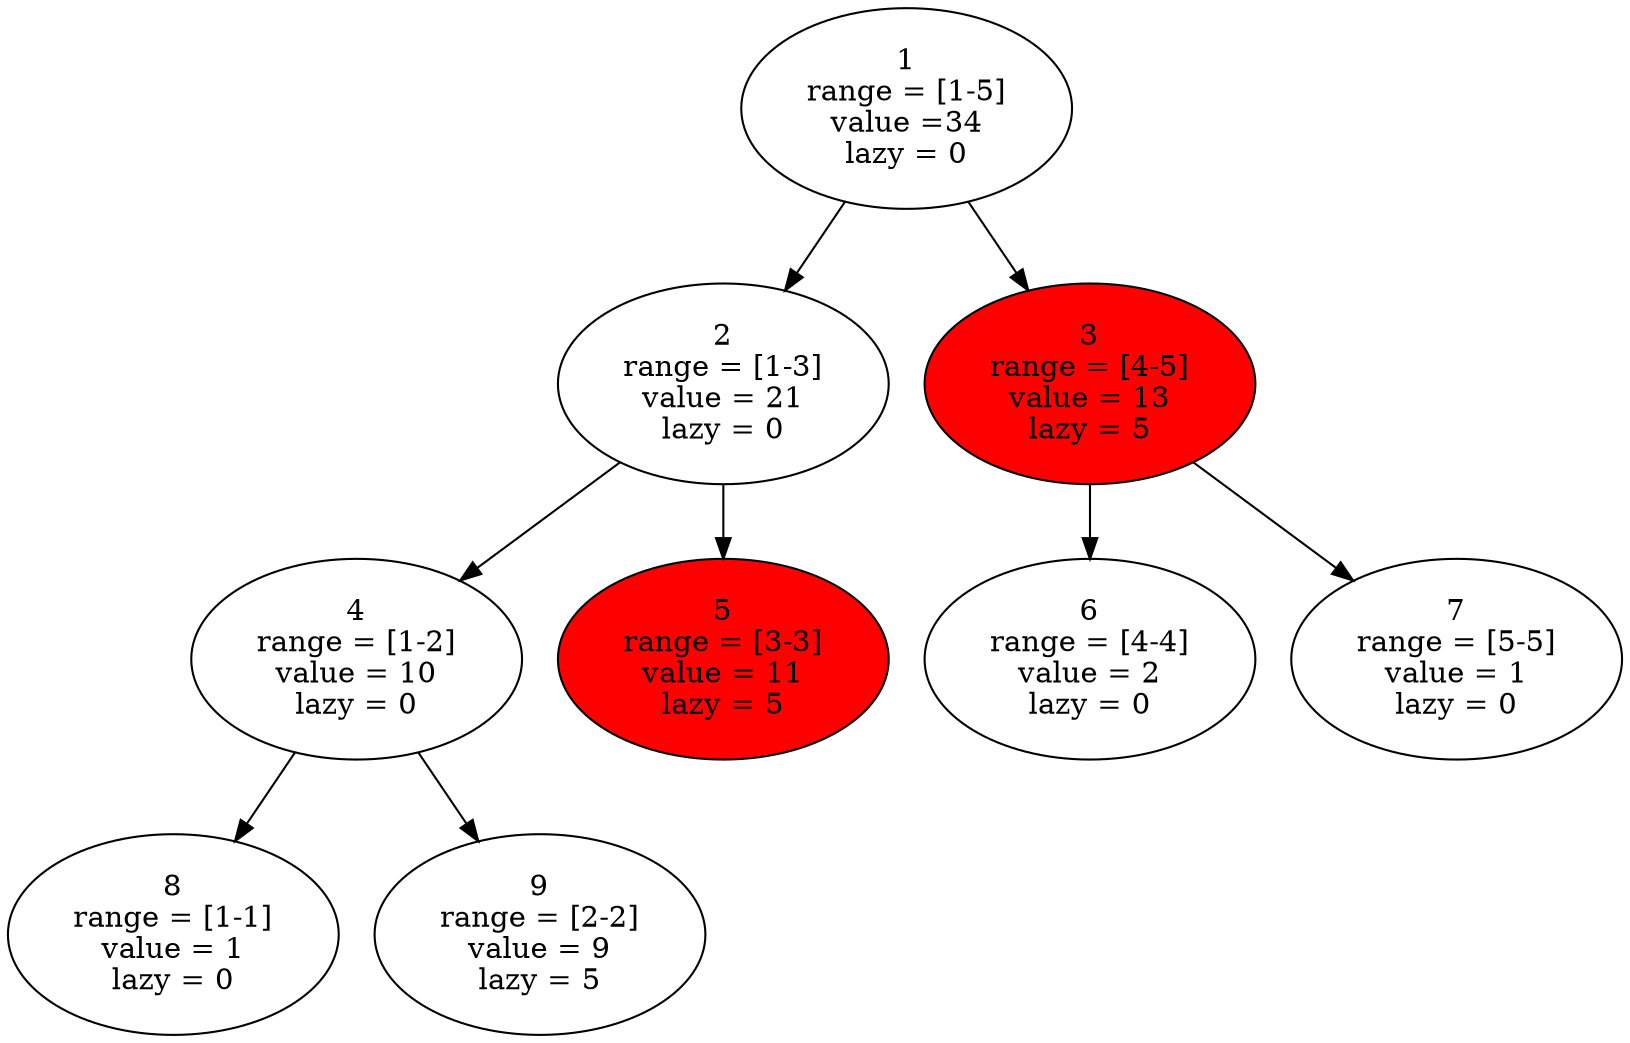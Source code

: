 digraph G {
    rankdir=TB;
    
    {
        // 1, 4, 6, 2, 1
        // 1, 9, 11, 7, 6
        
        1 [label="1\nrange = [1-5]\nvalue =34\nlazy = 0"]
        2 [label="2\nrange = [1-3]\nvalue = 21\nlazy = 0"]
        3 [label="3\nrange = [4-5]\nvalue = 13\nlazy = 5" style=filled fillcolor=red]
        4 [label="4\nrange = [1-2]\nvalue = 10\nlazy = 0"]
        5 [label="5\nrange = [3-3]\nvalue = 11\nlazy = 5" style=filled fillcolor=red]
        6 [label="6\nrange = [4-4]\nvalue = 2\nlazy = 0"]
        7 [label="7\nrange = [5-5]\nvalue = 1\nlazy = 0"]
        8 [label="8\nrange = [1-1]\nvalue = 1\nlazy = 0"]
        9 [label="9\nrange = [2-2]\nvalue = 9\nlazy = 5" ]
    }

    1 -> {2, 3}
    2 -> {4, 5}
    3 -> {6, 7}
    4 -> {8, 9}
    {rank=same; 2, 3}
    {rank=same; 4, 5, 6, 7}
    {rank=same; 8, 9}
}
